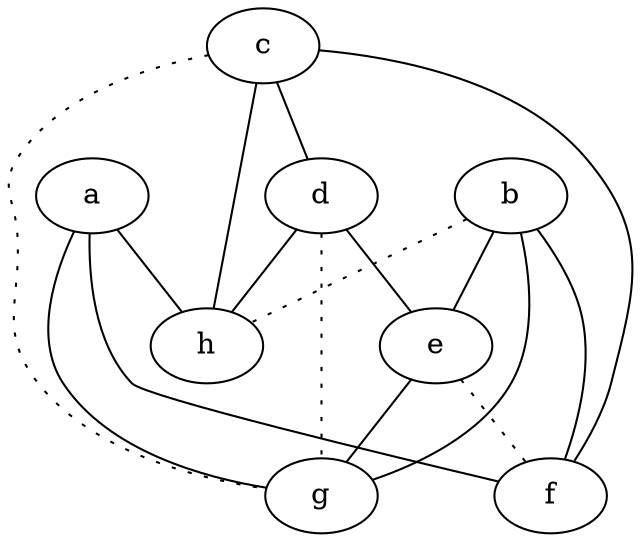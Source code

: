 graph {
a -- f;
a -- g;
a -- h;
b -- e;
b -- f;
b -- g;
b -- h [style=dotted];
c -- d;
c -- f;
c -- g [style=dotted];
c -- h;
d -- e;
d -- g [style=dotted];
d -- h;
e -- f [style=dotted];
e -- g;
}
